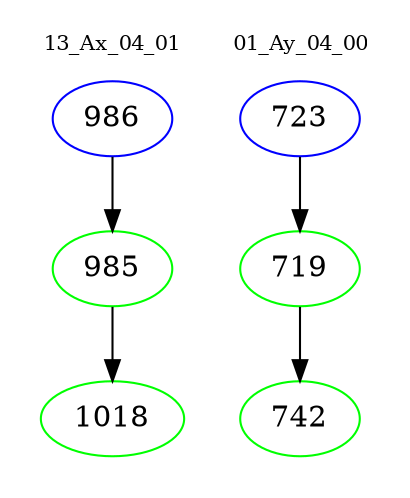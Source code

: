 digraph{
subgraph cluster_0 {
color = white
label = "13_Ax_04_01";
fontsize=10;
T0_986 [label="986", color="blue"]
T0_986 -> T0_985 [color="black"]
T0_985 [label="985", color="green"]
T0_985 -> T0_1018 [color="black"]
T0_1018 [label="1018", color="green"]
}
subgraph cluster_1 {
color = white
label = "01_Ay_04_00";
fontsize=10;
T1_723 [label="723", color="blue"]
T1_723 -> T1_719 [color="black"]
T1_719 [label="719", color="green"]
T1_719 -> T1_742 [color="black"]
T1_742 [label="742", color="green"]
}
}
